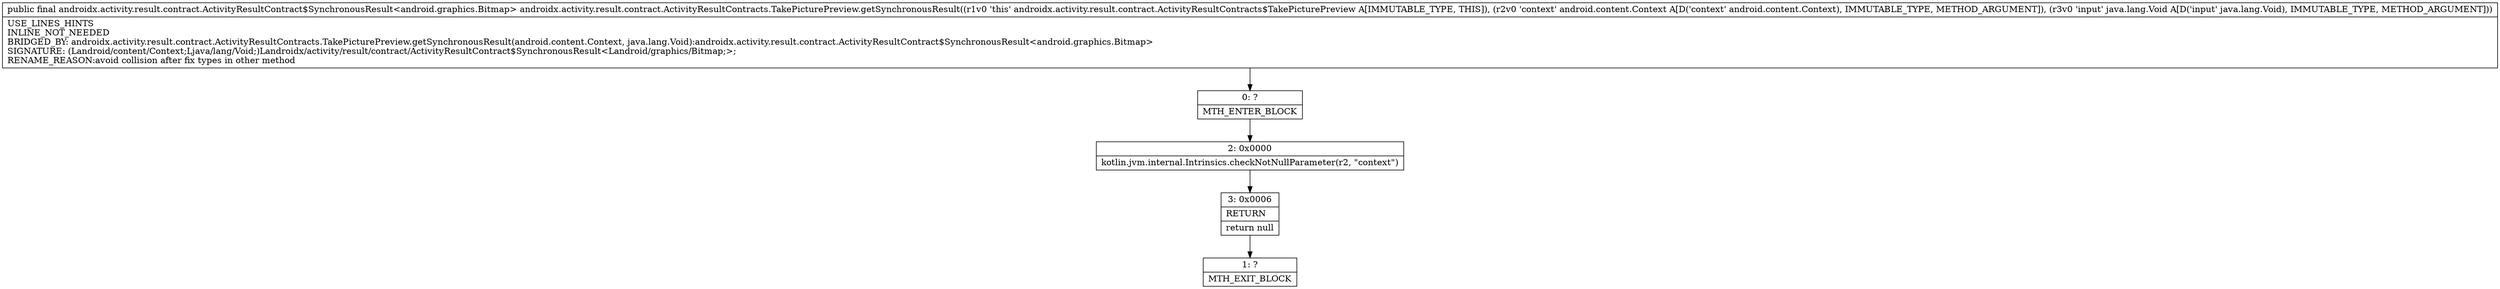 digraph "CFG forandroidx.activity.result.contract.ActivityResultContracts.TakePicturePreview.getSynchronousResult(Landroid\/content\/Context;Ljava\/lang\/Void;)Landroidx\/activity\/result\/contract\/ActivityResultContract$SynchronousResult;" {
Node_0 [shape=record,label="{0\:\ ?|MTH_ENTER_BLOCK\l}"];
Node_2 [shape=record,label="{2\:\ 0x0000|kotlin.jvm.internal.Intrinsics.checkNotNullParameter(r2, \"context\")\l}"];
Node_3 [shape=record,label="{3\:\ 0x0006|RETURN\l|return null\l}"];
Node_1 [shape=record,label="{1\:\ ?|MTH_EXIT_BLOCK\l}"];
MethodNode[shape=record,label="{public final androidx.activity.result.contract.ActivityResultContract$SynchronousResult\<android.graphics.Bitmap\> androidx.activity.result.contract.ActivityResultContracts.TakePicturePreview.getSynchronousResult((r1v0 'this' androidx.activity.result.contract.ActivityResultContracts$TakePicturePreview A[IMMUTABLE_TYPE, THIS]), (r2v0 'context' android.content.Context A[D('context' android.content.Context), IMMUTABLE_TYPE, METHOD_ARGUMENT]), (r3v0 'input' java.lang.Void A[D('input' java.lang.Void), IMMUTABLE_TYPE, METHOD_ARGUMENT]))  | USE_LINES_HINTS\lINLINE_NOT_NEEDED\lBRIDGED_BY: androidx.activity.result.contract.ActivityResultContracts.TakePicturePreview.getSynchronousResult(android.content.Context, java.lang.Void):androidx.activity.result.contract.ActivityResultContract$SynchronousResult\<android.graphics.Bitmap\>\lSIGNATURE: (Landroid\/content\/Context;Ljava\/lang\/Void;)Landroidx\/activity\/result\/contract\/ActivityResultContract$SynchronousResult\<Landroid\/graphics\/Bitmap;\>;\lRENAME_REASON:avoid collision after fix types in other method\l}"];
MethodNode -> Node_0;Node_0 -> Node_2;
Node_2 -> Node_3;
Node_3 -> Node_1;
}

